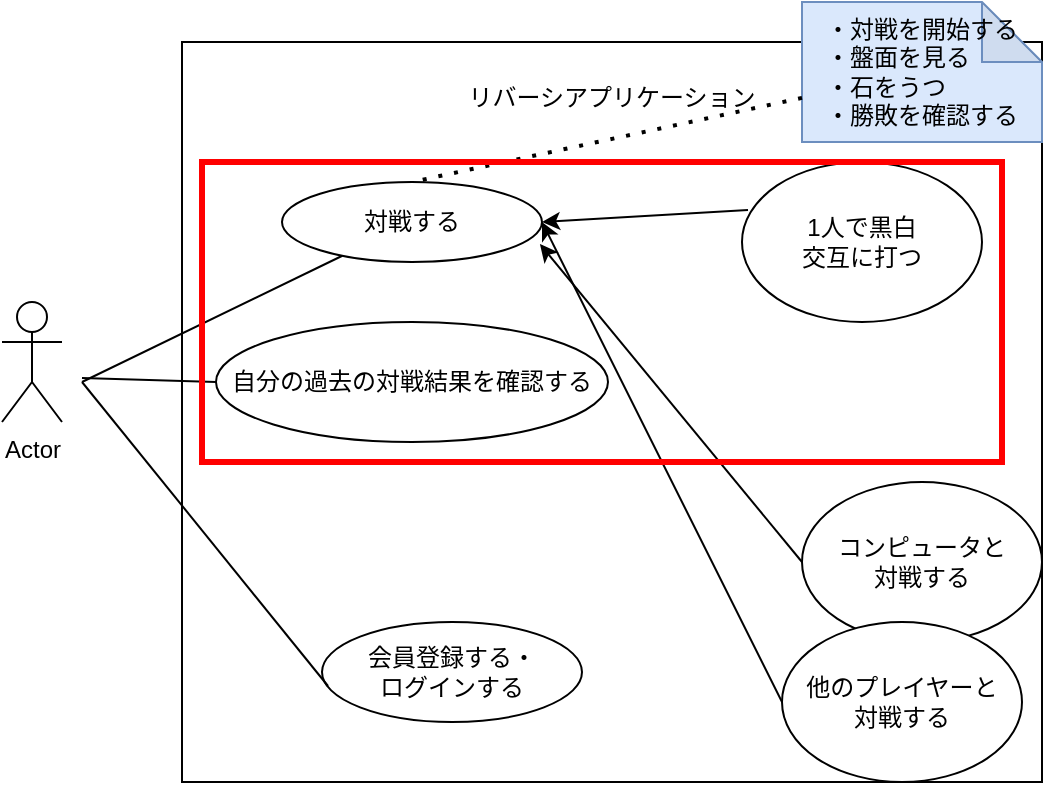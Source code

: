<mxfile>
    <diagram id="0aan_QtH1tFFCB_YD4HL" name="ページ1">
        <mxGraphModel dx="581" dy="519" grid="1" gridSize="10" guides="1" tooltips="1" connect="1" arrows="1" fold="1" page="1" pageScale="1" pageWidth="827" pageHeight="1169" math="0" shadow="0">
            <root>
                <mxCell id="0"/>
                <mxCell id="1" parent="0"/>
                <mxCell id="2" value="&lt;p style=&quot;line-height: 120%;&quot;&gt;&lt;/p&gt;&lt;div style=&quot;line-height: 160%;&quot;&gt;&lt;span style=&quot;background-color: initial;&quot;&gt;リバーシアプリケーション&lt;/span&gt;&lt;br&gt;&lt;/div&gt;&lt;p&gt;&lt;/p&gt;" style="rounded=0;whiteSpace=wrap;html=1;align=center;verticalAlign=top;" vertex="1" parent="1">
                    <mxGeometry x="150" y="50" width="430" height="370" as="geometry"/>
                </mxCell>
                <mxCell id="3" value="Actor" style="shape=umlActor;verticalLabelPosition=bottom;verticalAlign=top;html=1;outlineConnect=0;" vertex="1" parent="1">
                    <mxGeometry x="60" y="180" width="30" height="60" as="geometry"/>
                </mxCell>
                <mxCell id="5" style="edgeStyle=none;html=1;endArrow=none;endFill=0;" edge="1" parent="1" source="4">
                    <mxGeometry relative="1" as="geometry">
                        <mxPoint x="100" y="220" as="targetPoint"/>
                    </mxGeometry>
                </mxCell>
                <mxCell id="4" value="対戦する" style="ellipse;whiteSpace=wrap;html=1;" vertex="1" parent="1">
                    <mxGeometry x="200" y="120" width="130" height="40" as="geometry"/>
                </mxCell>
                <mxCell id="6" value="・対戦を開始する&lt;br&gt;&lt;div style=&quot;text-align: left;&quot;&gt;&lt;span style=&quot;background-color: initial;&quot;&gt;・盤面を見る&lt;/span&gt;&lt;/div&gt;&lt;div style=&quot;text-align: left;&quot;&gt;&lt;span style=&quot;background-color: initial;&quot;&gt;・石をうつ&lt;/span&gt;&lt;/div&gt;・勝敗を確認する" style="shape=note;whiteSpace=wrap;html=1;backgroundOutline=1;darkOpacity=0.05;fillColor=#dae8fc;strokeColor=#6c8ebf;" vertex="1" parent="1">
                    <mxGeometry x="460" y="30" width="120" height="70" as="geometry"/>
                </mxCell>
                <mxCell id="7" value="" style="endArrow=none;dashed=1;html=1;dashPattern=1 3;strokeWidth=2;entryX=0.5;entryY=0;entryDx=0;entryDy=0;" edge="1" parent="1" source="6" target="4">
                    <mxGeometry width="50" height="50" relative="1" as="geometry">
                        <mxPoint x="220" y="230" as="sourcePoint"/>
                        <mxPoint x="270" y="180" as="targetPoint"/>
                    </mxGeometry>
                </mxCell>
                <mxCell id="8" value="自分の過去の対戦結果を確認する" style="ellipse;whiteSpace=wrap;html=1;" vertex="1" parent="1">
                    <mxGeometry x="167" y="190" width="196" height="60" as="geometry"/>
                </mxCell>
                <mxCell id="9" value="会員登録する・&lt;br&gt;ログインする" style="ellipse;whiteSpace=wrap;html=1;" vertex="1" parent="1">
                    <mxGeometry x="220" y="340" width="130" height="50" as="geometry"/>
                </mxCell>
                <mxCell id="10" value="1人で黒白&lt;br&gt;交互に打つ" style="ellipse;whiteSpace=wrap;html=1;" vertex="1" parent="1">
                    <mxGeometry x="430" y="110" width="120" height="80" as="geometry"/>
                </mxCell>
                <mxCell id="11" value="コンピュータと&lt;br&gt;対戦する" style="ellipse;whiteSpace=wrap;html=1;" vertex="1" parent="1">
                    <mxGeometry x="460" y="270" width="120" height="80" as="geometry"/>
                </mxCell>
                <mxCell id="12" value="他のプレイヤーと&lt;br&gt;対戦する" style="ellipse;whiteSpace=wrap;html=1;" vertex="1" parent="1">
                    <mxGeometry x="450" y="340" width="120" height="80" as="geometry"/>
                </mxCell>
                <mxCell id="16" value="" style="endArrow=classic;html=1;exitX=0;exitY=0.5;exitDx=0;exitDy=0;entryX=1;entryY=0.5;entryDx=0;entryDy=0;" edge="1" parent="1" source="12" target="4">
                    <mxGeometry width="50" height="50" relative="1" as="geometry">
                        <mxPoint x="310" y="200" as="sourcePoint"/>
                        <mxPoint x="310" y="200" as="targetPoint"/>
                    </mxGeometry>
                </mxCell>
                <mxCell id="17" value="" style="endArrow=classic;html=1;exitX=0;exitY=0.5;exitDx=0;exitDy=0;entryX=0.992;entryY=0.775;entryDx=0;entryDy=0;entryPerimeter=0;" edge="1" parent="1" source="11" target="4">
                    <mxGeometry width="50" height="50" relative="1" as="geometry">
                        <mxPoint x="440" y="210" as="sourcePoint"/>
                        <mxPoint x="320" y="210" as="targetPoint"/>
                    </mxGeometry>
                </mxCell>
                <mxCell id="18" value="" style="endArrow=classic;html=1;exitX=0.025;exitY=0.3;exitDx=0;exitDy=0;exitPerimeter=0;entryX=1;entryY=0.5;entryDx=0;entryDy=0;" edge="1" parent="1" source="10" target="4">
                    <mxGeometry width="50" height="50" relative="1" as="geometry">
                        <mxPoint x="440" y="290" as="sourcePoint"/>
                        <mxPoint x="318.96" y="221" as="targetPoint"/>
                    </mxGeometry>
                </mxCell>
                <mxCell id="19" style="edgeStyle=none;html=1;endArrow=none;endFill=0;exitX=0;exitY=0.5;exitDx=0;exitDy=0;" edge="1" parent="1" source="8">
                    <mxGeometry relative="1" as="geometry">
                        <mxPoint x="100" y="218" as="targetPoint"/>
                        <mxPoint x="195.687" y="218.181" as="sourcePoint"/>
                    </mxGeometry>
                </mxCell>
                <mxCell id="20" style="edgeStyle=none;html=1;endArrow=none;endFill=0;exitX=0.023;exitY=0.64;exitDx=0;exitDy=0;exitPerimeter=0;" edge="1" parent="1" source="9">
                    <mxGeometry relative="1" as="geometry">
                        <mxPoint x="100" y="220" as="targetPoint"/>
                        <mxPoint x="167" y="310" as="sourcePoint"/>
                    </mxGeometry>
                </mxCell>
                <mxCell id="25" value="" style="rounded=0;whiteSpace=wrap;html=1;fillColor=none;strokeColor=#FF0000;strokeWidth=3;" vertex="1" parent="1">
                    <mxGeometry x="160" y="110" width="400" height="150" as="geometry"/>
                </mxCell>
            </root>
        </mxGraphModel>
    </diagram>
</mxfile>